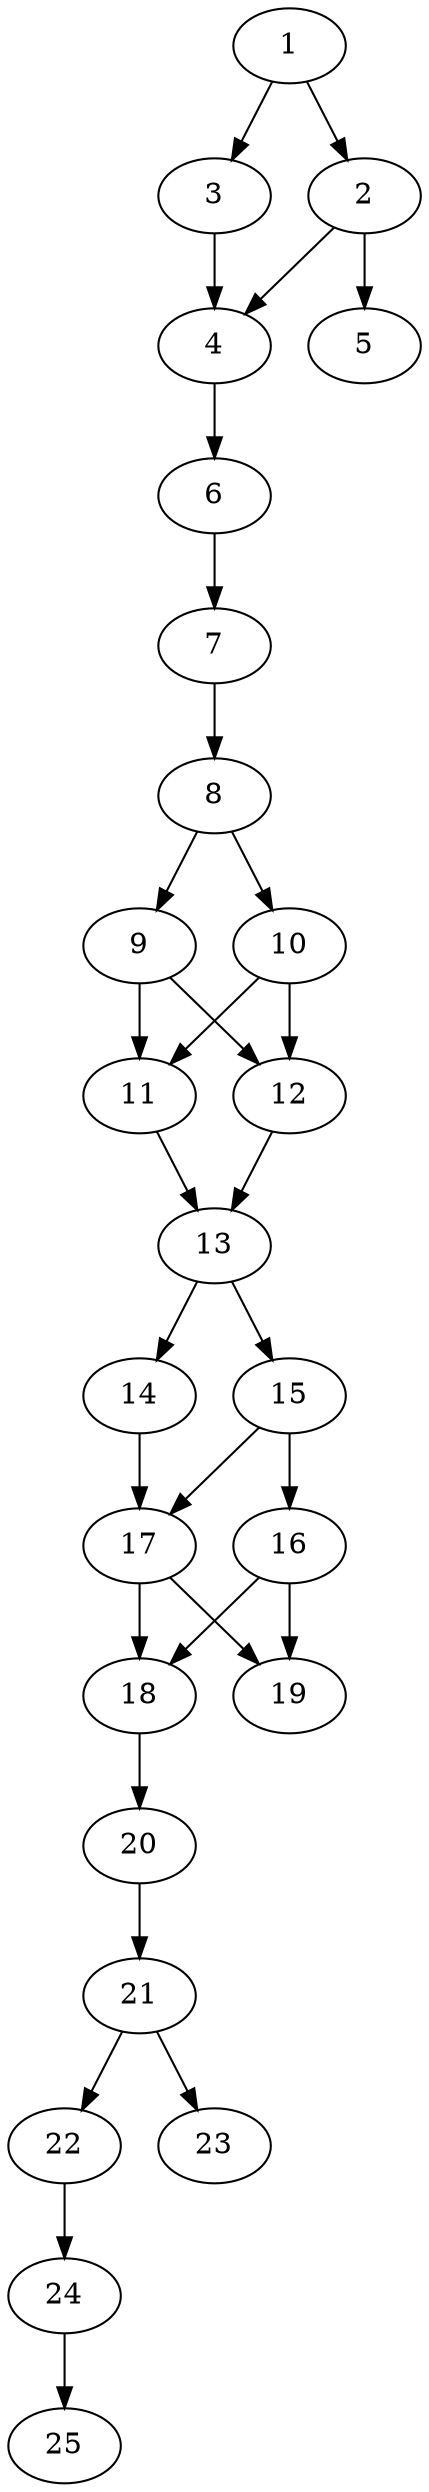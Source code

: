 // DAG automatically generated by daggen at Thu Oct  3 14:00:40 2019
// ./daggen --dot -n 25 --ccr 0.4 --fat 0.3 --regular 0.5 --density 0.7 --mindata 5242880 --maxdata 52428800 
digraph G {
  1 [size="108595200", alpha="0.17", expect_size="43438080"] 
  1 -> 2 [size ="43438080"]
  1 -> 3 [size ="43438080"]
  2 [size="87976960", alpha="0.07", expect_size="35190784"] 
  2 -> 4 [size ="35190784"]
  2 -> 5 [size ="35190784"]
  3 [size="117199360", alpha="0.05", expect_size="46879744"] 
  3 -> 4 [size ="46879744"]
  4 [size="16151040", alpha="0.03", expect_size="6460416"] 
  4 -> 6 [size ="6460416"]
  5 [size="95751680", alpha="0.11", expect_size="38300672"] 
  6 [size="66984960", alpha="0.13", expect_size="26793984"] 
  6 -> 7 [size ="26793984"]
  7 [size="119457280", alpha="0.10", expect_size="47782912"] 
  7 -> 8 [size ="47782912"]
  8 [size="117386240", alpha="0.02", expect_size="46954496"] 
  8 -> 9 [size ="46954496"]
  8 -> 10 [size ="46954496"]
  9 [size="94374400", alpha="0.06", expect_size="37749760"] 
  9 -> 11 [size ="37749760"]
  9 -> 12 [size ="37749760"]
  10 [size="101222400", alpha="0.13", expect_size="40488960"] 
  10 -> 11 [size ="40488960"]
  10 -> 12 [size ="40488960"]
  11 [size="116976640", alpha="0.02", expect_size="46790656"] 
  11 -> 13 [size ="46790656"]
  12 [size="97159680", alpha="0.03", expect_size="38863872"] 
  12 -> 13 [size ="38863872"]
  13 [size="22945280", alpha="0.20", expect_size="9178112"] 
  13 -> 14 [size ="9178112"]
  13 -> 15 [size ="9178112"]
  14 [size="54126080", alpha="0.08", expect_size="21650432"] 
  14 -> 17 [size ="21650432"]
  15 [size="70676480", alpha="0.14", expect_size="28270592"] 
  15 -> 16 [size ="28270592"]
  15 -> 17 [size ="28270592"]
  16 [size="19312640", alpha="0.13", expect_size="7725056"] 
  16 -> 18 [size ="7725056"]
  16 -> 19 [size ="7725056"]
  17 [size="94760960", alpha="0.16", expect_size="37904384"] 
  17 -> 18 [size ="37904384"]
  17 -> 19 [size ="37904384"]
  18 [size="33950720", alpha="0.04", expect_size="13580288"] 
  18 -> 20 [size ="13580288"]
  19 [size="43517440", alpha="0.04", expect_size="17406976"] 
  20 [size="76546560", alpha="0.02", expect_size="30618624"] 
  20 -> 21 [size ="30618624"]
  21 [size="36715520", alpha="0.17", expect_size="14686208"] 
  21 -> 22 [size ="14686208"]
  21 -> 23 [size ="14686208"]
  22 [size="49628160", alpha="0.05", expect_size="19851264"] 
  22 -> 24 [size ="19851264"]
  23 [size="69209600", alpha="0.10", expect_size="27683840"] 
  24 [size="68938240", alpha="0.15", expect_size="27575296"] 
  24 -> 25 [size ="27575296"]
  25 [size="116505600", alpha="0.15", expect_size="46602240"] 
}
